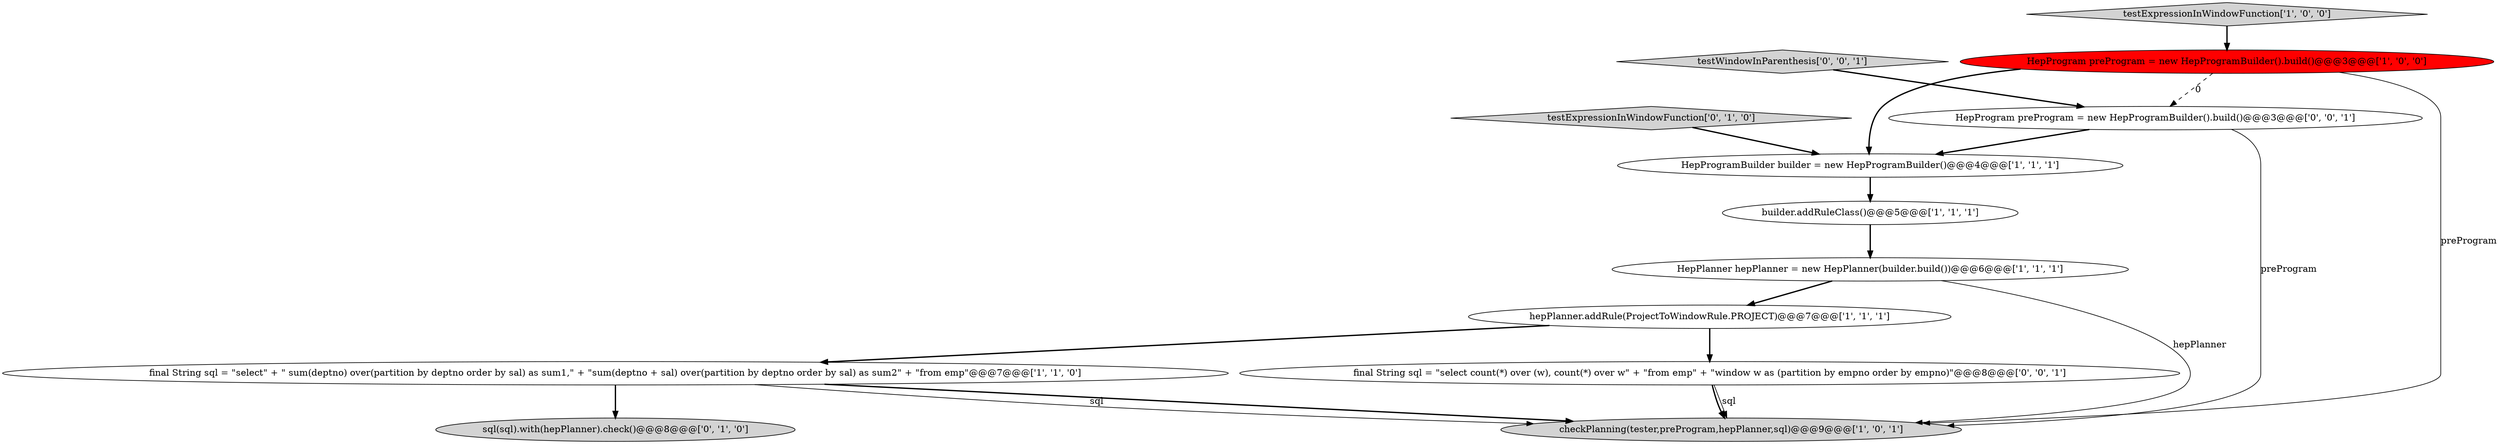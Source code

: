 digraph {
2 [style = filled, label = "builder.addRuleClass()@@@5@@@['1', '1', '1']", fillcolor = white, shape = ellipse image = "AAA0AAABBB1BBB"];
10 [style = filled, label = "HepProgram preProgram = new HepProgramBuilder().build()@@@3@@@['0', '0', '1']", fillcolor = white, shape = ellipse image = "AAA0AAABBB3BBB"];
1 [style = filled, label = "HepProgramBuilder builder = new HepProgramBuilder()@@@4@@@['1', '1', '1']", fillcolor = white, shape = ellipse image = "AAA0AAABBB1BBB"];
3 [style = filled, label = "final String sql = \"select\" + \" sum(deptno) over(partition by deptno order by sal) as sum1,\" + \"sum(deptno + sal) over(partition by deptno order by sal) as sum2\" + \"from emp\"@@@7@@@['1', '1', '0']", fillcolor = white, shape = ellipse image = "AAA0AAABBB1BBB"];
4 [style = filled, label = "HepProgram preProgram = new HepProgramBuilder().build()@@@3@@@['1', '0', '0']", fillcolor = red, shape = ellipse image = "AAA1AAABBB1BBB"];
6 [style = filled, label = "HepPlanner hepPlanner = new HepPlanner(builder.build())@@@6@@@['1', '1', '1']", fillcolor = white, shape = ellipse image = "AAA0AAABBB1BBB"];
7 [style = filled, label = "testExpressionInWindowFunction['1', '0', '0']", fillcolor = lightgray, shape = diamond image = "AAA0AAABBB1BBB"];
9 [style = filled, label = "sql(sql).with(hepPlanner).check()@@@8@@@['0', '1', '0']", fillcolor = lightgray, shape = ellipse image = "AAA0AAABBB2BBB"];
12 [style = filled, label = "final String sql = \"select count(*) over (w), count(*) over w\" + \"from emp\" + \"window w as (partition by empno order by empno)\"@@@8@@@['0', '0', '1']", fillcolor = white, shape = ellipse image = "AAA0AAABBB3BBB"];
11 [style = filled, label = "testWindowInParenthesis['0', '0', '1']", fillcolor = lightgray, shape = diamond image = "AAA0AAABBB3BBB"];
0 [style = filled, label = "hepPlanner.addRule(ProjectToWindowRule.PROJECT)@@@7@@@['1', '1', '1']", fillcolor = white, shape = ellipse image = "AAA0AAABBB1BBB"];
5 [style = filled, label = "checkPlanning(tester,preProgram,hepPlanner,sql)@@@9@@@['1', '0', '1']", fillcolor = lightgray, shape = ellipse image = "AAA0AAABBB1BBB"];
8 [style = filled, label = "testExpressionInWindowFunction['0', '1', '0']", fillcolor = lightgray, shape = diamond image = "AAA0AAABBB2BBB"];
0->3 [style = bold, label=""];
3->9 [style = bold, label=""];
8->1 [style = bold, label=""];
6->5 [style = solid, label="hepPlanner"];
1->2 [style = bold, label=""];
4->1 [style = bold, label=""];
6->0 [style = bold, label=""];
3->5 [style = bold, label=""];
7->4 [style = bold, label=""];
12->5 [style = bold, label=""];
4->10 [style = dashed, label="0"];
10->1 [style = bold, label=""];
11->10 [style = bold, label=""];
10->5 [style = solid, label="preProgram"];
2->6 [style = bold, label=""];
12->5 [style = solid, label="sql"];
4->5 [style = solid, label="preProgram"];
3->5 [style = solid, label="sql"];
0->12 [style = bold, label=""];
}
